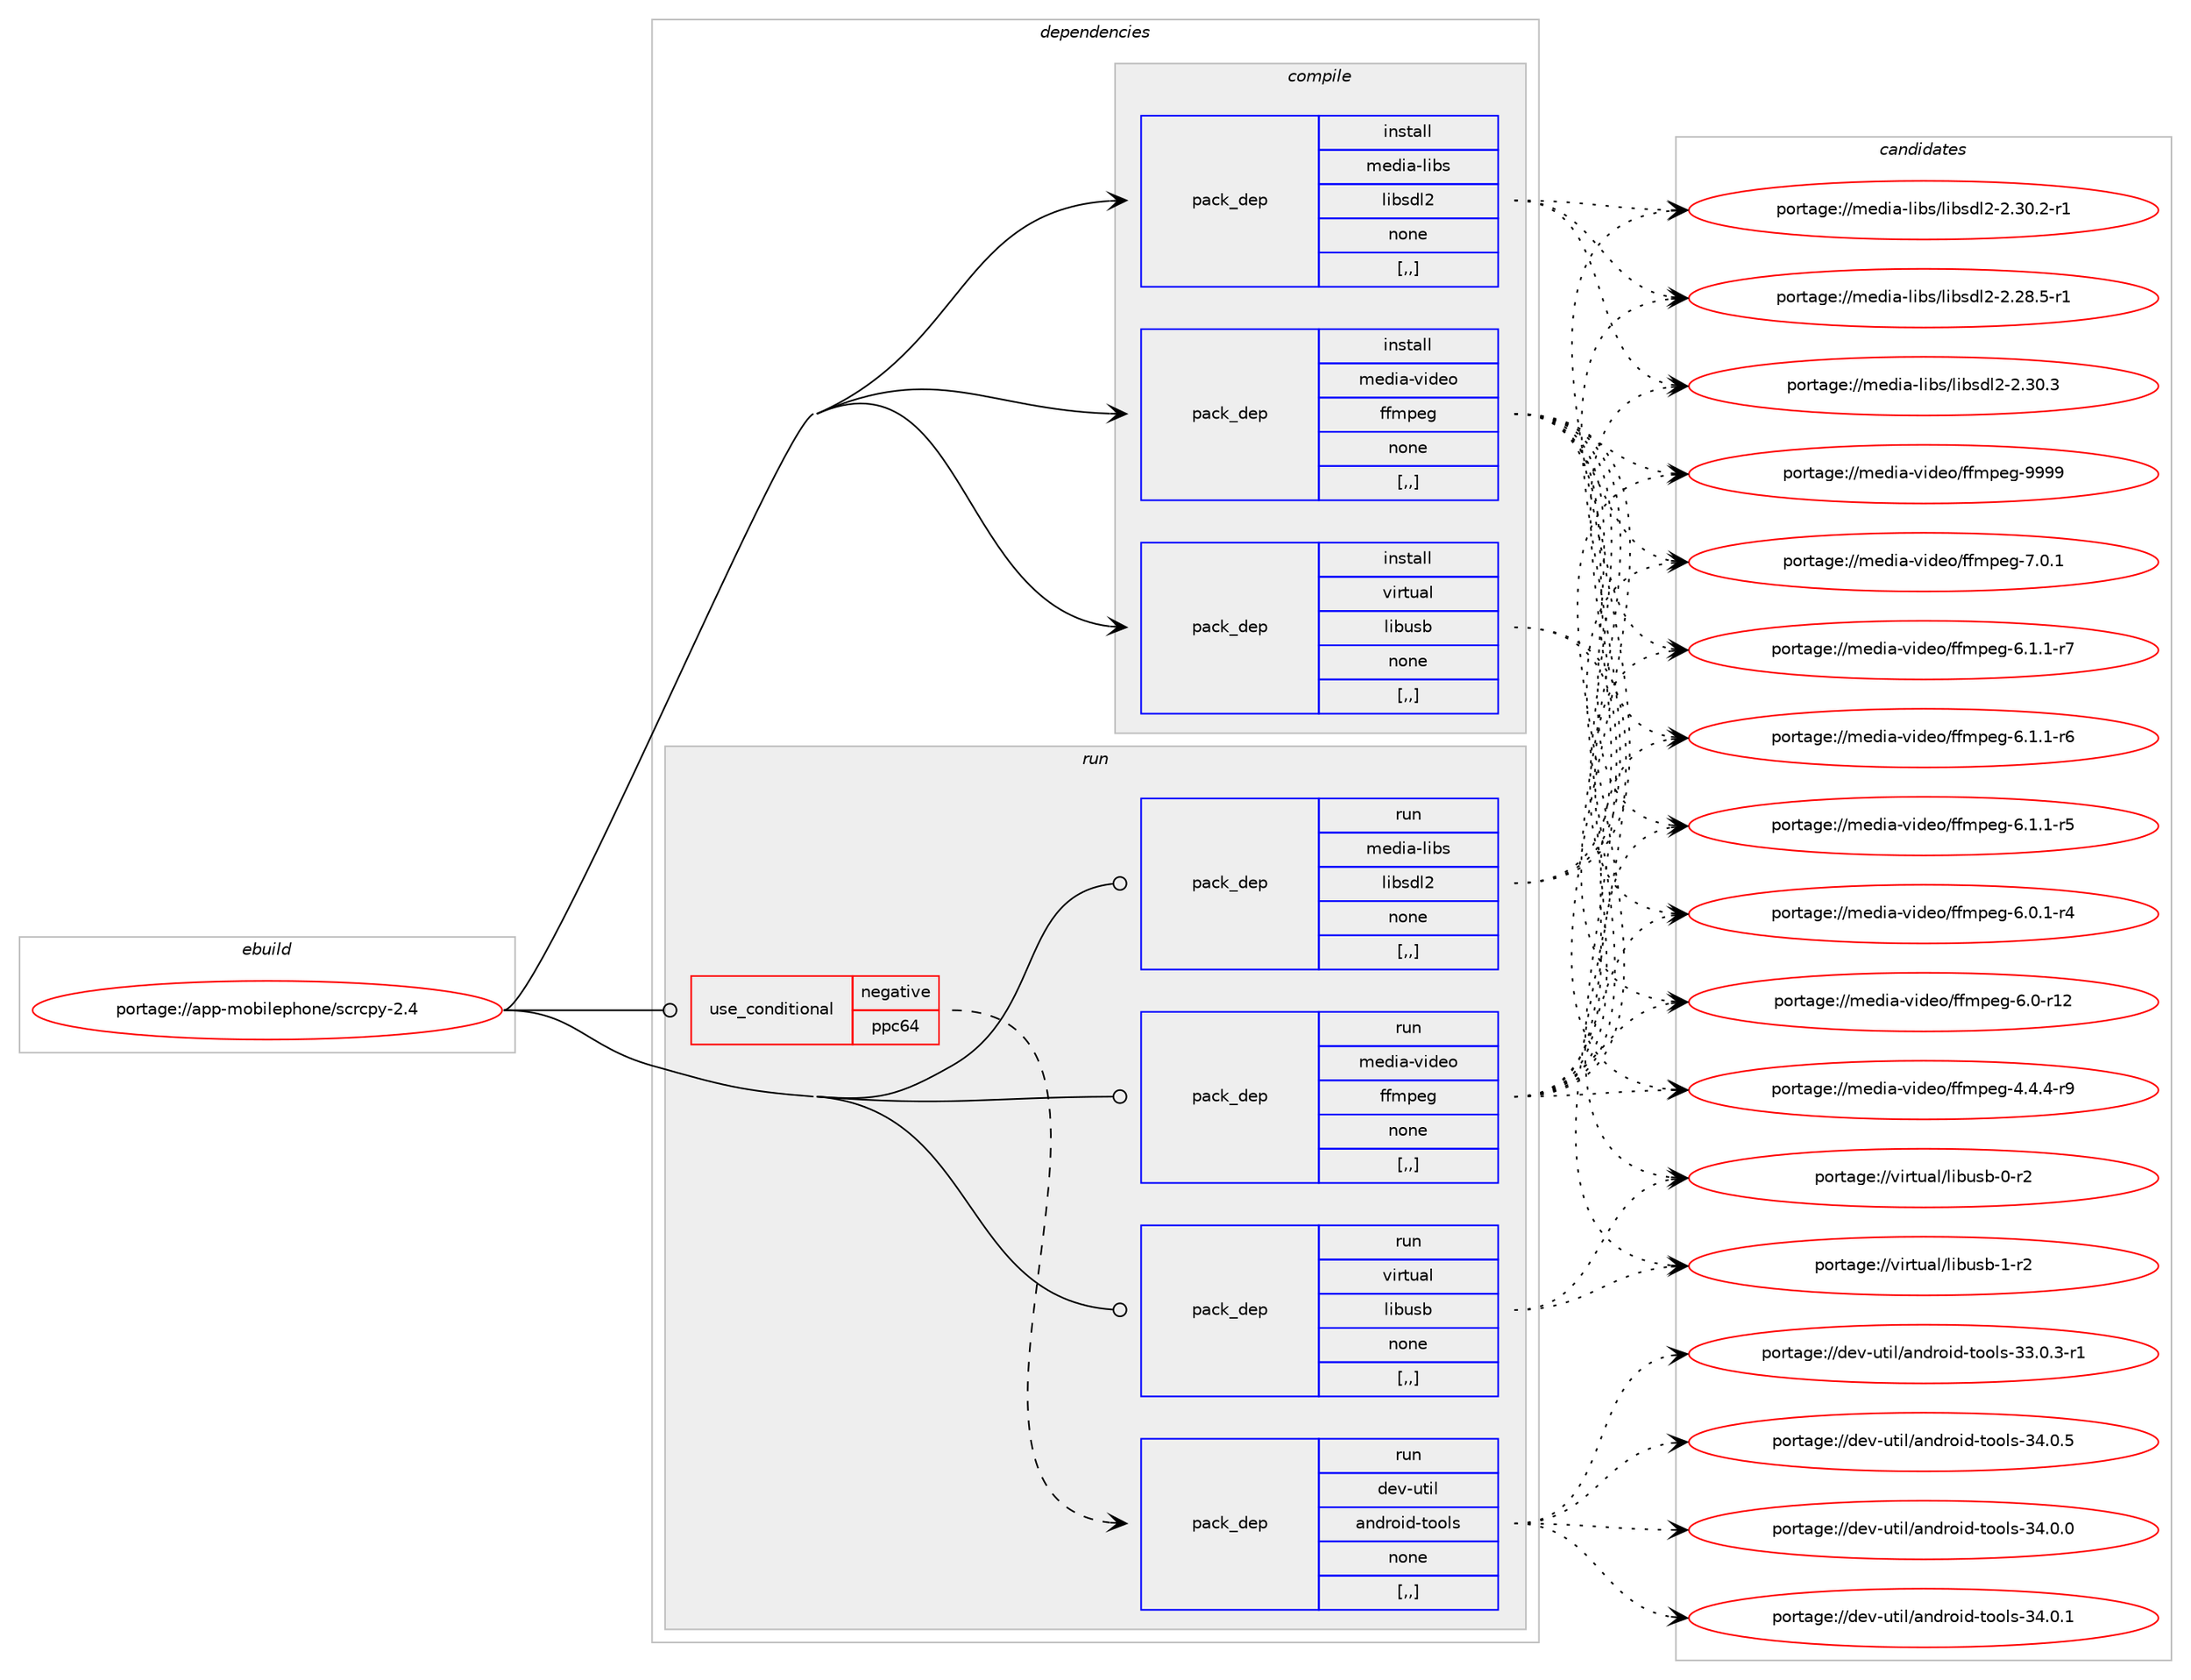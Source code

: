 digraph prolog {

# *************
# Graph options
# *************

newrank=true;
concentrate=true;
compound=true;
graph [rankdir=LR,fontname=Helvetica,fontsize=10,ranksep=1.5];#, ranksep=2.5, nodesep=0.2];
edge  [arrowhead=vee];
node  [fontname=Helvetica,fontsize=10];

# **********
# The ebuild
# **********

subgraph cluster_leftcol {
color=gray;
label=<<i>ebuild</i>>;
id [label="portage://app-mobilephone/scrcpy-2.4", color=red, width=4, href="../app-mobilephone/scrcpy-2.4.svg"];
}

# ****************
# The dependencies
# ****************

subgraph cluster_midcol {
color=gray;
label=<<i>dependencies</i>>;
subgraph cluster_compile {
fillcolor="#eeeeee";
style=filled;
label=<<i>compile</i>>;
subgraph pack31694 {
dependency45153 [label=<<TABLE BORDER="0" CELLBORDER="1" CELLSPACING="0" CELLPADDING="4" WIDTH="220"><TR><TD ROWSPAN="6" CELLPADDING="30">pack_dep</TD></TR><TR><TD WIDTH="110">install</TD></TR><TR><TD>media-libs</TD></TR><TR><TD>libsdl2</TD></TR><TR><TD>none</TD></TR><TR><TD>[,,]</TD></TR></TABLE>>, shape=none, color=blue];
}
id:e -> dependency45153:w [weight=20,style="solid",arrowhead="vee"];
subgraph pack31695 {
dependency45154 [label=<<TABLE BORDER="0" CELLBORDER="1" CELLSPACING="0" CELLPADDING="4" WIDTH="220"><TR><TD ROWSPAN="6" CELLPADDING="30">pack_dep</TD></TR><TR><TD WIDTH="110">install</TD></TR><TR><TD>media-video</TD></TR><TR><TD>ffmpeg</TD></TR><TR><TD>none</TD></TR><TR><TD>[,,]</TD></TR></TABLE>>, shape=none, color=blue];
}
id:e -> dependency45154:w [weight=20,style="solid",arrowhead="vee"];
subgraph pack31696 {
dependency45155 [label=<<TABLE BORDER="0" CELLBORDER="1" CELLSPACING="0" CELLPADDING="4" WIDTH="220"><TR><TD ROWSPAN="6" CELLPADDING="30">pack_dep</TD></TR><TR><TD WIDTH="110">install</TD></TR><TR><TD>virtual</TD></TR><TR><TD>libusb</TD></TR><TR><TD>none</TD></TR><TR><TD>[,,]</TD></TR></TABLE>>, shape=none, color=blue];
}
id:e -> dependency45155:w [weight=20,style="solid",arrowhead="vee"];
}
subgraph cluster_compileandrun {
fillcolor="#eeeeee";
style=filled;
label=<<i>compile and run</i>>;
}
subgraph cluster_run {
fillcolor="#eeeeee";
style=filled;
label=<<i>run</i>>;
subgraph cond13048 {
dependency45156 [label=<<TABLE BORDER="0" CELLBORDER="1" CELLSPACING="0" CELLPADDING="4"><TR><TD ROWSPAN="3" CELLPADDING="10">use_conditional</TD></TR><TR><TD>negative</TD></TR><TR><TD>ppc64</TD></TR></TABLE>>, shape=none, color=red];
subgraph pack31697 {
dependency45157 [label=<<TABLE BORDER="0" CELLBORDER="1" CELLSPACING="0" CELLPADDING="4" WIDTH="220"><TR><TD ROWSPAN="6" CELLPADDING="30">pack_dep</TD></TR><TR><TD WIDTH="110">run</TD></TR><TR><TD>dev-util</TD></TR><TR><TD>android-tools</TD></TR><TR><TD>none</TD></TR><TR><TD>[,,]</TD></TR></TABLE>>, shape=none, color=blue];
}
dependency45156:e -> dependency45157:w [weight=20,style="dashed",arrowhead="vee"];
}
id:e -> dependency45156:w [weight=20,style="solid",arrowhead="odot"];
subgraph pack31698 {
dependency45158 [label=<<TABLE BORDER="0" CELLBORDER="1" CELLSPACING="0" CELLPADDING="4" WIDTH="220"><TR><TD ROWSPAN="6" CELLPADDING="30">pack_dep</TD></TR><TR><TD WIDTH="110">run</TD></TR><TR><TD>media-libs</TD></TR><TR><TD>libsdl2</TD></TR><TR><TD>none</TD></TR><TR><TD>[,,]</TD></TR></TABLE>>, shape=none, color=blue];
}
id:e -> dependency45158:w [weight=20,style="solid",arrowhead="odot"];
subgraph pack31699 {
dependency45159 [label=<<TABLE BORDER="0" CELLBORDER="1" CELLSPACING="0" CELLPADDING="4" WIDTH="220"><TR><TD ROWSPAN="6" CELLPADDING="30">pack_dep</TD></TR><TR><TD WIDTH="110">run</TD></TR><TR><TD>media-video</TD></TR><TR><TD>ffmpeg</TD></TR><TR><TD>none</TD></TR><TR><TD>[,,]</TD></TR></TABLE>>, shape=none, color=blue];
}
id:e -> dependency45159:w [weight=20,style="solid",arrowhead="odot"];
subgraph pack31700 {
dependency45160 [label=<<TABLE BORDER="0" CELLBORDER="1" CELLSPACING="0" CELLPADDING="4" WIDTH="220"><TR><TD ROWSPAN="6" CELLPADDING="30">pack_dep</TD></TR><TR><TD WIDTH="110">run</TD></TR><TR><TD>virtual</TD></TR><TR><TD>libusb</TD></TR><TR><TD>none</TD></TR><TR><TD>[,,]</TD></TR></TABLE>>, shape=none, color=blue];
}
id:e -> dependency45160:w [weight=20,style="solid",arrowhead="odot"];
}
}

# **************
# The candidates
# **************

subgraph cluster_choices {
rank=same;
color=gray;
label=<<i>candidates</i>>;

subgraph choice31694 {
color=black;
nodesep=1;
choice10910110010597451081059811547108105981151001085045504651484651 [label="portage://media-libs/libsdl2-2.30.3", color=red, width=4,href="../media-libs/libsdl2-2.30.3.svg"];
choice109101100105974510810598115471081059811510010850455046514846504511449 [label="portage://media-libs/libsdl2-2.30.2-r1", color=red, width=4,href="../media-libs/libsdl2-2.30.2-r1.svg"];
choice109101100105974510810598115471081059811510010850455046505646534511449 [label="portage://media-libs/libsdl2-2.28.5-r1", color=red, width=4,href="../media-libs/libsdl2-2.28.5-r1.svg"];
dependency45153:e -> choice10910110010597451081059811547108105981151001085045504651484651:w [style=dotted,weight="100"];
dependency45153:e -> choice109101100105974510810598115471081059811510010850455046514846504511449:w [style=dotted,weight="100"];
dependency45153:e -> choice109101100105974510810598115471081059811510010850455046505646534511449:w [style=dotted,weight="100"];
}
subgraph choice31695 {
color=black;
nodesep=1;
choice1091011001059745118105100101111471021021091121011034557575757 [label="portage://media-video/ffmpeg-9999", color=red, width=4,href="../media-video/ffmpeg-9999.svg"];
choice109101100105974511810510010111147102102109112101103455546484649 [label="portage://media-video/ffmpeg-7.0.1", color=red, width=4,href="../media-video/ffmpeg-7.0.1.svg"];
choice1091011001059745118105100101111471021021091121011034554464946494511455 [label="portage://media-video/ffmpeg-6.1.1-r7", color=red, width=4,href="../media-video/ffmpeg-6.1.1-r7.svg"];
choice1091011001059745118105100101111471021021091121011034554464946494511454 [label="portage://media-video/ffmpeg-6.1.1-r6", color=red, width=4,href="../media-video/ffmpeg-6.1.1-r6.svg"];
choice1091011001059745118105100101111471021021091121011034554464946494511453 [label="portage://media-video/ffmpeg-6.1.1-r5", color=red, width=4,href="../media-video/ffmpeg-6.1.1-r5.svg"];
choice1091011001059745118105100101111471021021091121011034554464846494511452 [label="portage://media-video/ffmpeg-6.0.1-r4", color=red, width=4,href="../media-video/ffmpeg-6.0.1-r4.svg"];
choice10910110010597451181051001011114710210210911210110345544648451144950 [label="portage://media-video/ffmpeg-6.0-r12", color=red, width=4,href="../media-video/ffmpeg-6.0-r12.svg"];
choice1091011001059745118105100101111471021021091121011034552465246524511457 [label="portage://media-video/ffmpeg-4.4.4-r9", color=red, width=4,href="../media-video/ffmpeg-4.4.4-r9.svg"];
dependency45154:e -> choice1091011001059745118105100101111471021021091121011034557575757:w [style=dotted,weight="100"];
dependency45154:e -> choice109101100105974511810510010111147102102109112101103455546484649:w [style=dotted,weight="100"];
dependency45154:e -> choice1091011001059745118105100101111471021021091121011034554464946494511455:w [style=dotted,weight="100"];
dependency45154:e -> choice1091011001059745118105100101111471021021091121011034554464946494511454:w [style=dotted,weight="100"];
dependency45154:e -> choice1091011001059745118105100101111471021021091121011034554464946494511453:w [style=dotted,weight="100"];
dependency45154:e -> choice1091011001059745118105100101111471021021091121011034554464846494511452:w [style=dotted,weight="100"];
dependency45154:e -> choice10910110010597451181051001011114710210210911210110345544648451144950:w [style=dotted,weight="100"];
dependency45154:e -> choice1091011001059745118105100101111471021021091121011034552465246524511457:w [style=dotted,weight="100"];
}
subgraph choice31696 {
color=black;
nodesep=1;
choice1181051141161179710847108105981171159845494511450 [label="portage://virtual/libusb-1-r2", color=red, width=4,href="../virtual/libusb-1-r2.svg"];
choice1181051141161179710847108105981171159845484511450 [label="portage://virtual/libusb-0-r2", color=red, width=4,href="../virtual/libusb-0-r2.svg"];
dependency45155:e -> choice1181051141161179710847108105981171159845494511450:w [style=dotted,weight="100"];
dependency45155:e -> choice1181051141161179710847108105981171159845484511450:w [style=dotted,weight="100"];
}
subgraph choice31697 {
color=black;
nodesep=1;
choice1001011184511711610510847971101001141111051004511611111110811545515246484653 [label="portage://dev-util/android-tools-34.0.5", color=red, width=4,href="../dev-util/android-tools-34.0.5.svg"];
choice1001011184511711610510847971101001141111051004511611111110811545515246484649 [label="portage://dev-util/android-tools-34.0.1", color=red, width=4,href="../dev-util/android-tools-34.0.1.svg"];
choice1001011184511711610510847971101001141111051004511611111110811545515246484648 [label="portage://dev-util/android-tools-34.0.0", color=red, width=4,href="../dev-util/android-tools-34.0.0.svg"];
choice10010111845117116105108479711010011411110510045116111111108115455151464846514511449 [label="portage://dev-util/android-tools-33.0.3-r1", color=red, width=4,href="../dev-util/android-tools-33.0.3-r1.svg"];
dependency45157:e -> choice1001011184511711610510847971101001141111051004511611111110811545515246484653:w [style=dotted,weight="100"];
dependency45157:e -> choice1001011184511711610510847971101001141111051004511611111110811545515246484649:w [style=dotted,weight="100"];
dependency45157:e -> choice1001011184511711610510847971101001141111051004511611111110811545515246484648:w [style=dotted,weight="100"];
dependency45157:e -> choice10010111845117116105108479711010011411110510045116111111108115455151464846514511449:w [style=dotted,weight="100"];
}
subgraph choice31698 {
color=black;
nodesep=1;
choice10910110010597451081059811547108105981151001085045504651484651 [label="portage://media-libs/libsdl2-2.30.3", color=red, width=4,href="../media-libs/libsdl2-2.30.3.svg"];
choice109101100105974510810598115471081059811510010850455046514846504511449 [label="portage://media-libs/libsdl2-2.30.2-r1", color=red, width=4,href="../media-libs/libsdl2-2.30.2-r1.svg"];
choice109101100105974510810598115471081059811510010850455046505646534511449 [label="portage://media-libs/libsdl2-2.28.5-r1", color=red, width=4,href="../media-libs/libsdl2-2.28.5-r1.svg"];
dependency45158:e -> choice10910110010597451081059811547108105981151001085045504651484651:w [style=dotted,weight="100"];
dependency45158:e -> choice109101100105974510810598115471081059811510010850455046514846504511449:w [style=dotted,weight="100"];
dependency45158:e -> choice109101100105974510810598115471081059811510010850455046505646534511449:w [style=dotted,weight="100"];
}
subgraph choice31699 {
color=black;
nodesep=1;
choice1091011001059745118105100101111471021021091121011034557575757 [label="portage://media-video/ffmpeg-9999", color=red, width=4,href="../media-video/ffmpeg-9999.svg"];
choice109101100105974511810510010111147102102109112101103455546484649 [label="portage://media-video/ffmpeg-7.0.1", color=red, width=4,href="../media-video/ffmpeg-7.0.1.svg"];
choice1091011001059745118105100101111471021021091121011034554464946494511455 [label="portage://media-video/ffmpeg-6.1.1-r7", color=red, width=4,href="../media-video/ffmpeg-6.1.1-r7.svg"];
choice1091011001059745118105100101111471021021091121011034554464946494511454 [label="portage://media-video/ffmpeg-6.1.1-r6", color=red, width=4,href="../media-video/ffmpeg-6.1.1-r6.svg"];
choice1091011001059745118105100101111471021021091121011034554464946494511453 [label="portage://media-video/ffmpeg-6.1.1-r5", color=red, width=4,href="../media-video/ffmpeg-6.1.1-r5.svg"];
choice1091011001059745118105100101111471021021091121011034554464846494511452 [label="portage://media-video/ffmpeg-6.0.1-r4", color=red, width=4,href="../media-video/ffmpeg-6.0.1-r4.svg"];
choice10910110010597451181051001011114710210210911210110345544648451144950 [label="portage://media-video/ffmpeg-6.0-r12", color=red, width=4,href="../media-video/ffmpeg-6.0-r12.svg"];
choice1091011001059745118105100101111471021021091121011034552465246524511457 [label="portage://media-video/ffmpeg-4.4.4-r9", color=red, width=4,href="../media-video/ffmpeg-4.4.4-r9.svg"];
dependency45159:e -> choice1091011001059745118105100101111471021021091121011034557575757:w [style=dotted,weight="100"];
dependency45159:e -> choice109101100105974511810510010111147102102109112101103455546484649:w [style=dotted,weight="100"];
dependency45159:e -> choice1091011001059745118105100101111471021021091121011034554464946494511455:w [style=dotted,weight="100"];
dependency45159:e -> choice1091011001059745118105100101111471021021091121011034554464946494511454:w [style=dotted,weight="100"];
dependency45159:e -> choice1091011001059745118105100101111471021021091121011034554464946494511453:w [style=dotted,weight="100"];
dependency45159:e -> choice1091011001059745118105100101111471021021091121011034554464846494511452:w [style=dotted,weight="100"];
dependency45159:e -> choice10910110010597451181051001011114710210210911210110345544648451144950:w [style=dotted,weight="100"];
dependency45159:e -> choice1091011001059745118105100101111471021021091121011034552465246524511457:w [style=dotted,weight="100"];
}
subgraph choice31700 {
color=black;
nodesep=1;
choice1181051141161179710847108105981171159845494511450 [label="portage://virtual/libusb-1-r2", color=red, width=4,href="../virtual/libusb-1-r2.svg"];
choice1181051141161179710847108105981171159845484511450 [label="portage://virtual/libusb-0-r2", color=red, width=4,href="../virtual/libusb-0-r2.svg"];
dependency45160:e -> choice1181051141161179710847108105981171159845494511450:w [style=dotted,weight="100"];
dependency45160:e -> choice1181051141161179710847108105981171159845484511450:w [style=dotted,weight="100"];
}
}

}

